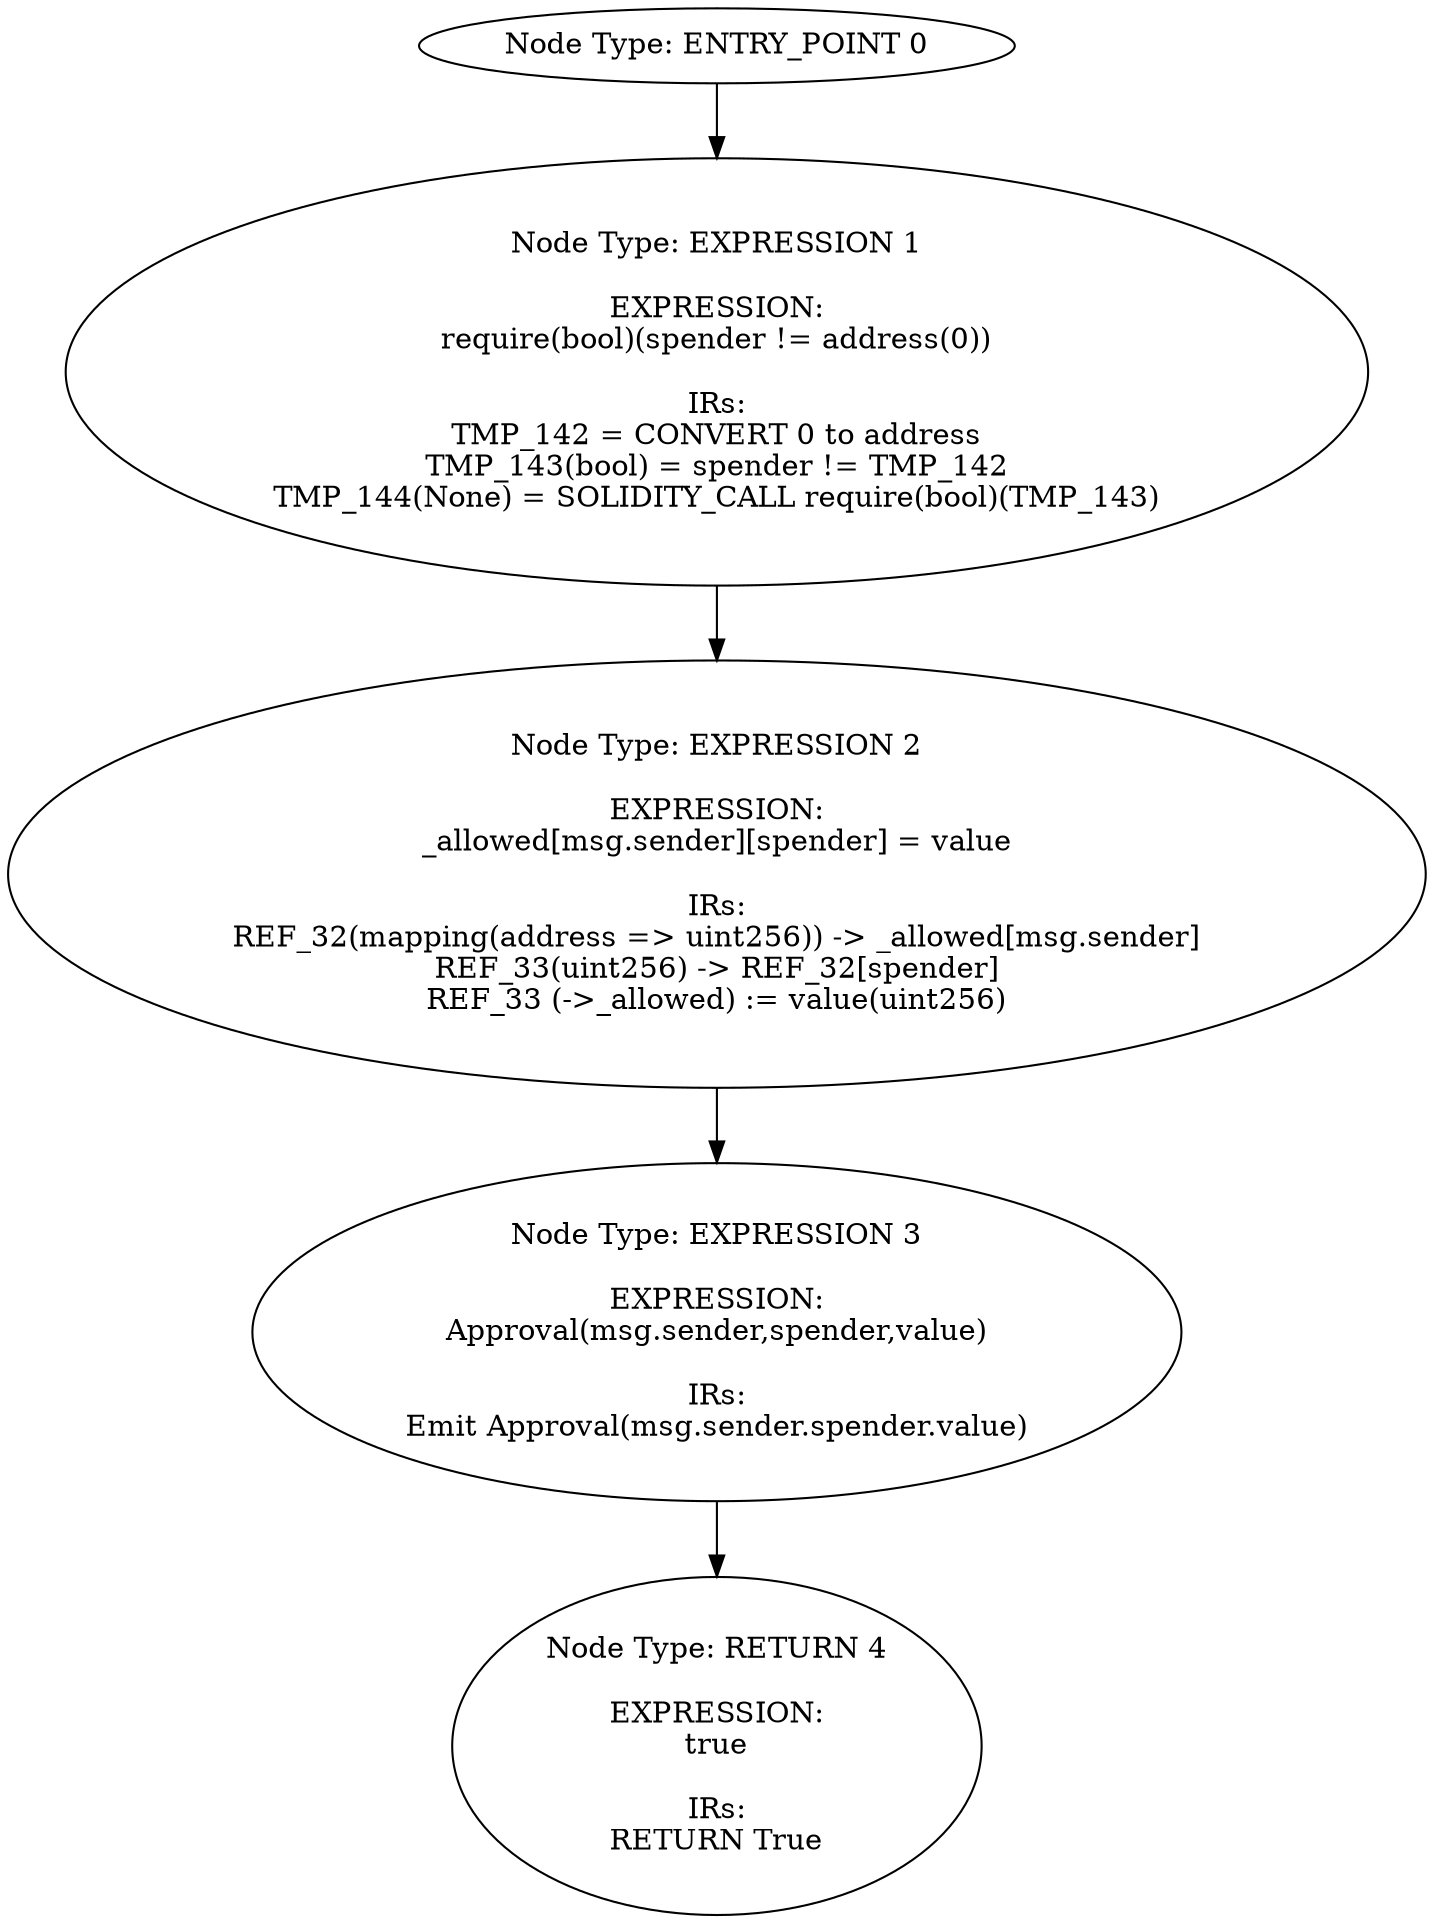 digraph{
0[label="Node Type: ENTRY_POINT 0
"];
0->1;
1[label="Node Type: EXPRESSION 1

EXPRESSION:
require(bool)(spender != address(0))

IRs:
TMP_142 = CONVERT 0 to address
TMP_143(bool) = spender != TMP_142
TMP_144(None) = SOLIDITY_CALL require(bool)(TMP_143)"];
1->2;
2[label="Node Type: EXPRESSION 2

EXPRESSION:
_allowed[msg.sender][spender] = value

IRs:
REF_32(mapping(address => uint256)) -> _allowed[msg.sender]
REF_33(uint256) -> REF_32[spender]
REF_33 (->_allowed) := value(uint256)"];
2->3;
3[label="Node Type: EXPRESSION 3

EXPRESSION:
Approval(msg.sender,spender,value)

IRs:
Emit Approval(msg.sender.spender.value)"];
3->4;
4[label="Node Type: RETURN 4

EXPRESSION:
true

IRs:
RETURN True"];
}
